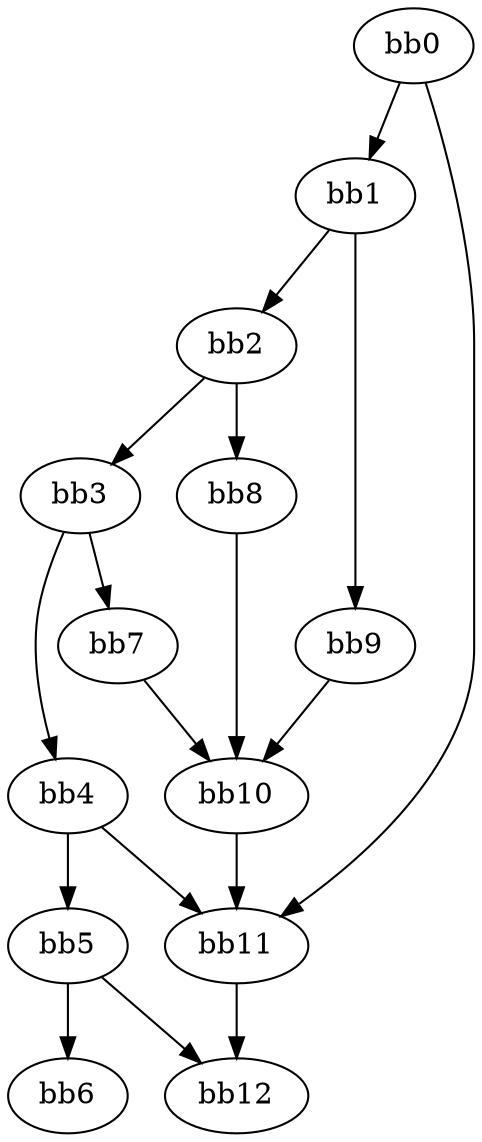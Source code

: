 digraph {
    0 [ label = "bb0\l" ]
    1 [ label = "bb1\l" ]
    2 [ label = "bb2\l" ]
    3 [ label = "bb3\l" ]
    4 [ label = "bb4\l" ]
    5 [ label = "bb5\l" ]
    6 [ label = "bb6\l" ]
    7 [ label = "bb7\l" ]
    8 [ label = "bb8\l" ]
    9 [ label = "bb9\l" ]
    10 [ label = "bb10\l" ]
    11 [ label = "bb11\l" ]
    12 [ label = "bb12\l" ]
    0 -> 1 [ ]
    0 -> 11 [ ]
    1 -> 2 [ ]
    1 -> 9 [ ]
    2 -> 3 [ ]
    2 -> 8 [ ]
    3 -> 4 [ ]
    3 -> 7 [ ]
    4 -> 5 [ ]
    4 -> 11 [ ]
    5 -> 6 [ ]
    5 -> 12 [ ]
    7 -> 10 [ ]
    8 -> 10 [ ]
    9 -> 10 [ ]
    10 -> 11 [ ]
    11 -> 12 [ ]
}

